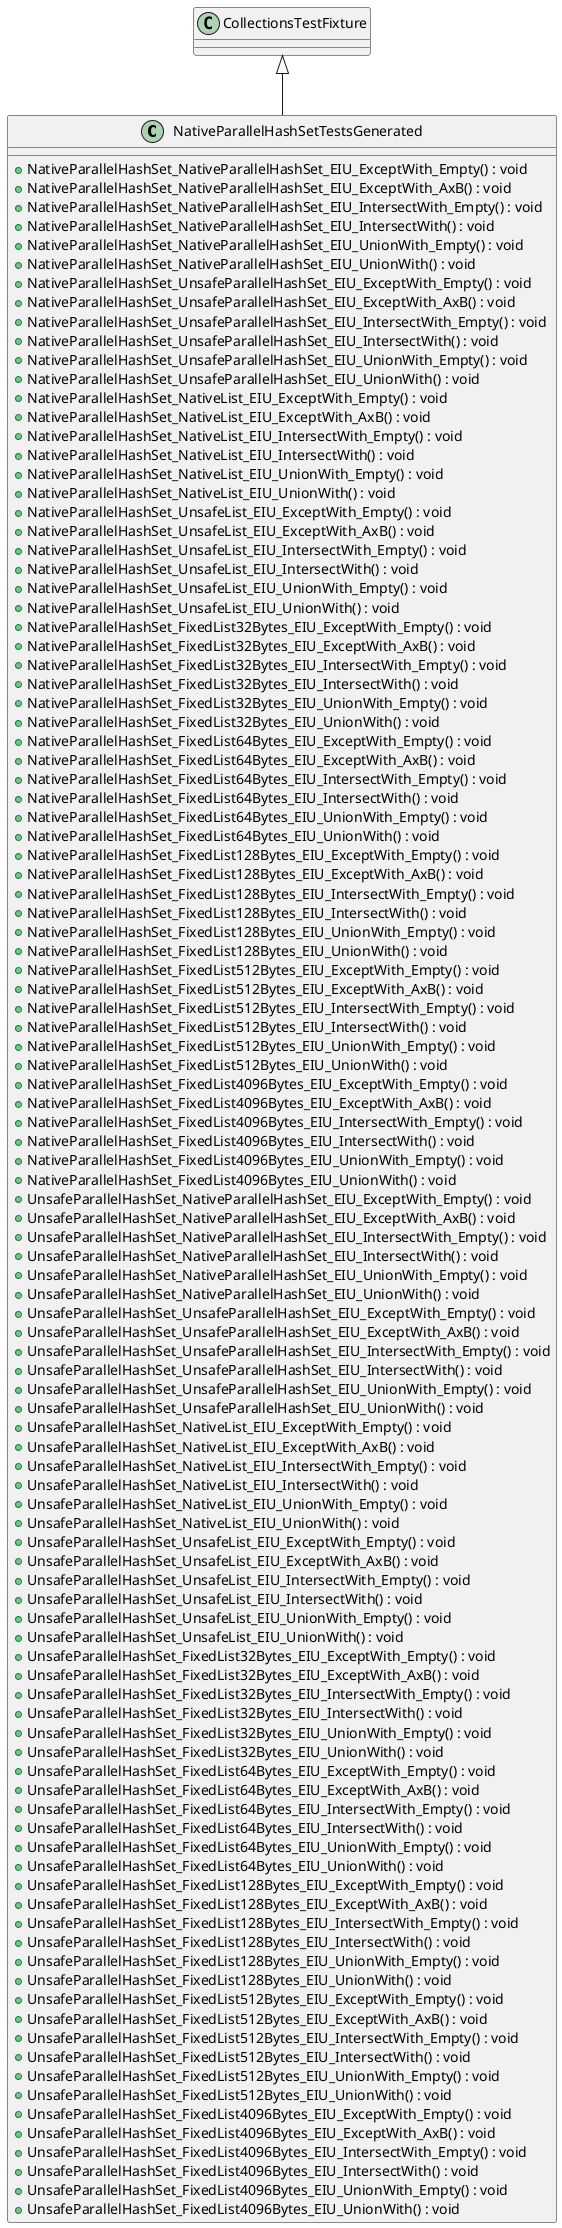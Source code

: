 @startuml
class NativeParallelHashSetTestsGenerated {
    + NativeParallelHashSet_NativeParallelHashSet_EIU_ExceptWith_Empty() : void
    + NativeParallelHashSet_NativeParallelHashSet_EIU_ExceptWith_AxB() : void
    + NativeParallelHashSet_NativeParallelHashSet_EIU_IntersectWith_Empty() : void
    + NativeParallelHashSet_NativeParallelHashSet_EIU_IntersectWith() : void
    + NativeParallelHashSet_NativeParallelHashSet_EIU_UnionWith_Empty() : void
    + NativeParallelHashSet_NativeParallelHashSet_EIU_UnionWith() : void
    + NativeParallelHashSet_UnsafeParallelHashSet_EIU_ExceptWith_Empty() : void
    + NativeParallelHashSet_UnsafeParallelHashSet_EIU_ExceptWith_AxB() : void
    + NativeParallelHashSet_UnsafeParallelHashSet_EIU_IntersectWith_Empty() : void
    + NativeParallelHashSet_UnsafeParallelHashSet_EIU_IntersectWith() : void
    + NativeParallelHashSet_UnsafeParallelHashSet_EIU_UnionWith_Empty() : void
    + NativeParallelHashSet_UnsafeParallelHashSet_EIU_UnionWith() : void
    + NativeParallelHashSet_NativeList_EIU_ExceptWith_Empty() : void
    + NativeParallelHashSet_NativeList_EIU_ExceptWith_AxB() : void
    + NativeParallelHashSet_NativeList_EIU_IntersectWith_Empty() : void
    + NativeParallelHashSet_NativeList_EIU_IntersectWith() : void
    + NativeParallelHashSet_NativeList_EIU_UnionWith_Empty() : void
    + NativeParallelHashSet_NativeList_EIU_UnionWith() : void
    + NativeParallelHashSet_UnsafeList_EIU_ExceptWith_Empty() : void
    + NativeParallelHashSet_UnsafeList_EIU_ExceptWith_AxB() : void
    + NativeParallelHashSet_UnsafeList_EIU_IntersectWith_Empty() : void
    + NativeParallelHashSet_UnsafeList_EIU_IntersectWith() : void
    + NativeParallelHashSet_UnsafeList_EIU_UnionWith_Empty() : void
    + NativeParallelHashSet_UnsafeList_EIU_UnionWith() : void
    + NativeParallelHashSet_FixedList32Bytes_EIU_ExceptWith_Empty() : void
    + NativeParallelHashSet_FixedList32Bytes_EIU_ExceptWith_AxB() : void
    + NativeParallelHashSet_FixedList32Bytes_EIU_IntersectWith_Empty() : void
    + NativeParallelHashSet_FixedList32Bytes_EIU_IntersectWith() : void
    + NativeParallelHashSet_FixedList32Bytes_EIU_UnionWith_Empty() : void
    + NativeParallelHashSet_FixedList32Bytes_EIU_UnionWith() : void
    + NativeParallelHashSet_FixedList64Bytes_EIU_ExceptWith_Empty() : void
    + NativeParallelHashSet_FixedList64Bytes_EIU_ExceptWith_AxB() : void
    + NativeParallelHashSet_FixedList64Bytes_EIU_IntersectWith_Empty() : void
    + NativeParallelHashSet_FixedList64Bytes_EIU_IntersectWith() : void
    + NativeParallelHashSet_FixedList64Bytes_EIU_UnionWith_Empty() : void
    + NativeParallelHashSet_FixedList64Bytes_EIU_UnionWith() : void
    + NativeParallelHashSet_FixedList128Bytes_EIU_ExceptWith_Empty() : void
    + NativeParallelHashSet_FixedList128Bytes_EIU_ExceptWith_AxB() : void
    + NativeParallelHashSet_FixedList128Bytes_EIU_IntersectWith_Empty() : void
    + NativeParallelHashSet_FixedList128Bytes_EIU_IntersectWith() : void
    + NativeParallelHashSet_FixedList128Bytes_EIU_UnionWith_Empty() : void
    + NativeParallelHashSet_FixedList128Bytes_EIU_UnionWith() : void
    + NativeParallelHashSet_FixedList512Bytes_EIU_ExceptWith_Empty() : void
    + NativeParallelHashSet_FixedList512Bytes_EIU_ExceptWith_AxB() : void
    + NativeParallelHashSet_FixedList512Bytes_EIU_IntersectWith_Empty() : void
    + NativeParallelHashSet_FixedList512Bytes_EIU_IntersectWith() : void
    + NativeParallelHashSet_FixedList512Bytes_EIU_UnionWith_Empty() : void
    + NativeParallelHashSet_FixedList512Bytes_EIU_UnionWith() : void
    + NativeParallelHashSet_FixedList4096Bytes_EIU_ExceptWith_Empty() : void
    + NativeParallelHashSet_FixedList4096Bytes_EIU_ExceptWith_AxB() : void
    + NativeParallelHashSet_FixedList4096Bytes_EIU_IntersectWith_Empty() : void
    + NativeParallelHashSet_FixedList4096Bytes_EIU_IntersectWith() : void
    + NativeParallelHashSet_FixedList4096Bytes_EIU_UnionWith_Empty() : void
    + NativeParallelHashSet_FixedList4096Bytes_EIU_UnionWith() : void
    + UnsafeParallelHashSet_NativeParallelHashSet_EIU_ExceptWith_Empty() : void
    + UnsafeParallelHashSet_NativeParallelHashSet_EIU_ExceptWith_AxB() : void
    + UnsafeParallelHashSet_NativeParallelHashSet_EIU_IntersectWith_Empty() : void
    + UnsafeParallelHashSet_NativeParallelHashSet_EIU_IntersectWith() : void
    + UnsafeParallelHashSet_NativeParallelHashSet_EIU_UnionWith_Empty() : void
    + UnsafeParallelHashSet_NativeParallelHashSet_EIU_UnionWith() : void
    + UnsafeParallelHashSet_UnsafeParallelHashSet_EIU_ExceptWith_Empty() : void
    + UnsafeParallelHashSet_UnsafeParallelHashSet_EIU_ExceptWith_AxB() : void
    + UnsafeParallelHashSet_UnsafeParallelHashSet_EIU_IntersectWith_Empty() : void
    + UnsafeParallelHashSet_UnsafeParallelHashSet_EIU_IntersectWith() : void
    + UnsafeParallelHashSet_UnsafeParallelHashSet_EIU_UnionWith_Empty() : void
    + UnsafeParallelHashSet_UnsafeParallelHashSet_EIU_UnionWith() : void
    + UnsafeParallelHashSet_NativeList_EIU_ExceptWith_Empty() : void
    + UnsafeParallelHashSet_NativeList_EIU_ExceptWith_AxB() : void
    + UnsafeParallelHashSet_NativeList_EIU_IntersectWith_Empty() : void
    + UnsafeParallelHashSet_NativeList_EIU_IntersectWith() : void
    + UnsafeParallelHashSet_NativeList_EIU_UnionWith_Empty() : void
    + UnsafeParallelHashSet_NativeList_EIU_UnionWith() : void
    + UnsafeParallelHashSet_UnsafeList_EIU_ExceptWith_Empty() : void
    + UnsafeParallelHashSet_UnsafeList_EIU_ExceptWith_AxB() : void
    + UnsafeParallelHashSet_UnsafeList_EIU_IntersectWith_Empty() : void
    + UnsafeParallelHashSet_UnsafeList_EIU_IntersectWith() : void
    + UnsafeParallelHashSet_UnsafeList_EIU_UnionWith_Empty() : void
    + UnsafeParallelHashSet_UnsafeList_EIU_UnionWith() : void
    + UnsafeParallelHashSet_FixedList32Bytes_EIU_ExceptWith_Empty() : void
    + UnsafeParallelHashSet_FixedList32Bytes_EIU_ExceptWith_AxB() : void
    + UnsafeParallelHashSet_FixedList32Bytes_EIU_IntersectWith_Empty() : void
    + UnsafeParallelHashSet_FixedList32Bytes_EIU_IntersectWith() : void
    + UnsafeParallelHashSet_FixedList32Bytes_EIU_UnionWith_Empty() : void
    + UnsafeParallelHashSet_FixedList32Bytes_EIU_UnionWith() : void
    + UnsafeParallelHashSet_FixedList64Bytes_EIU_ExceptWith_Empty() : void
    + UnsafeParallelHashSet_FixedList64Bytes_EIU_ExceptWith_AxB() : void
    + UnsafeParallelHashSet_FixedList64Bytes_EIU_IntersectWith_Empty() : void
    + UnsafeParallelHashSet_FixedList64Bytes_EIU_IntersectWith() : void
    + UnsafeParallelHashSet_FixedList64Bytes_EIU_UnionWith_Empty() : void
    + UnsafeParallelHashSet_FixedList64Bytes_EIU_UnionWith() : void
    + UnsafeParallelHashSet_FixedList128Bytes_EIU_ExceptWith_Empty() : void
    + UnsafeParallelHashSet_FixedList128Bytes_EIU_ExceptWith_AxB() : void
    + UnsafeParallelHashSet_FixedList128Bytes_EIU_IntersectWith_Empty() : void
    + UnsafeParallelHashSet_FixedList128Bytes_EIU_IntersectWith() : void
    + UnsafeParallelHashSet_FixedList128Bytes_EIU_UnionWith_Empty() : void
    + UnsafeParallelHashSet_FixedList128Bytes_EIU_UnionWith() : void
    + UnsafeParallelHashSet_FixedList512Bytes_EIU_ExceptWith_Empty() : void
    + UnsafeParallelHashSet_FixedList512Bytes_EIU_ExceptWith_AxB() : void
    + UnsafeParallelHashSet_FixedList512Bytes_EIU_IntersectWith_Empty() : void
    + UnsafeParallelHashSet_FixedList512Bytes_EIU_IntersectWith() : void
    + UnsafeParallelHashSet_FixedList512Bytes_EIU_UnionWith_Empty() : void
    + UnsafeParallelHashSet_FixedList512Bytes_EIU_UnionWith() : void
    + UnsafeParallelHashSet_FixedList4096Bytes_EIU_ExceptWith_Empty() : void
    + UnsafeParallelHashSet_FixedList4096Bytes_EIU_ExceptWith_AxB() : void
    + UnsafeParallelHashSet_FixedList4096Bytes_EIU_IntersectWith_Empty() : void
    + UnsafeParallelHashSet_FixedList4096Bytes_EIU_IntersectWith() : void
    + UnsafeParallelHashSet_FixedList4096Bytes_EIU_UnionWith_Empty() : void
    + UnsafeParallelHashSet_FixedList4096Bytes_EIU_UnionWith() : void
}
CollectionsTestFixture <|-- NativeParallelHashSetTestsGenerated
@enduml
